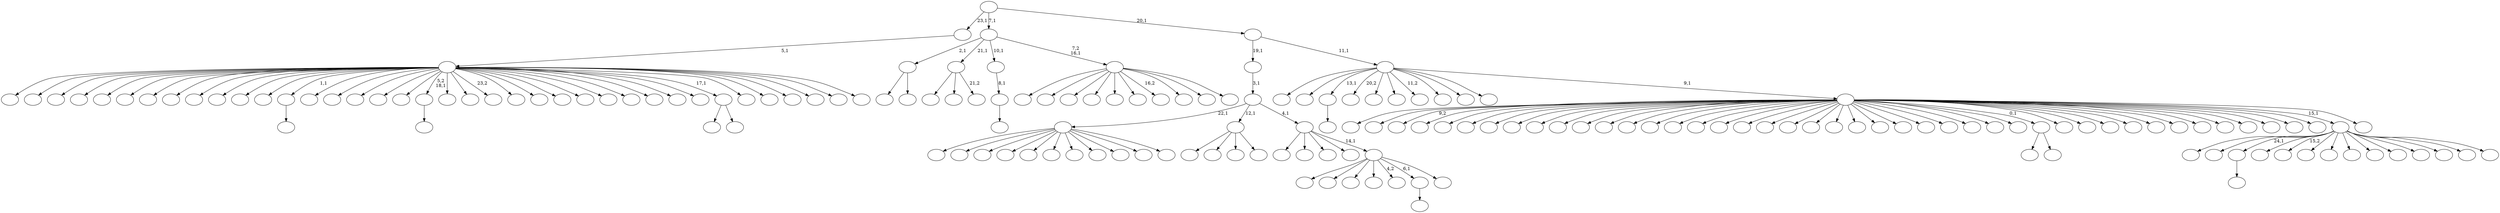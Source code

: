 digraph T {
	175 [label=""]
	174 [label=""]
	173 [label=""]
	172 [label=""]
	171 [label=""]
	170 [label=""]
	169 [label=""]
	168 [label=""]
	167 [label=""]
	166 [label=""]
	165 [label=""]
	164 [label=""]
	163 [label=""]
	162 [label=""]
	161 [label=""]
	160 [label=""]
	159 [label=""]
	158 [label=""]
	157 [label=""]
	156 [label=""]
	155 [label=""]
	154 [label=""]
	153 [label=""]
	152 [label=""]
	151 [label=""]
	150 [label=""]
	149 [label=""]
	148 [label=""]
	147 [label=""]
	146 [label=""]
	145 [label=""]
	144 [label=""]
	143 [label=""]
	142 [label=""]
	141 [label=""]
	140 [label=""]
	139 [label=""]
	138 [label=""]
	137 [label=""]
	136 [label=""]
	135 [label=""]
	134 [label=""]
	133 [label=""]
	132 [label=""]
	131 [label=""]
	130 [label=""]
	129 [label=""]
	128 [label=""]
	127 [label=""]
	126 [label=""]
	125 [label=""]
	124 [label=""]
	123 [label=""]
	122 [label=""]
	121 [label=""]
	120 [label=""]
	119 [label=""]
	118 [label=""]
	117 [label=""]
	116 [label=""]
	115 [label=""]
	114 [label=""]
	113 [label=""]
	112 [label=""]
	111 [label=""]
	110 [label=""]
	109 [label=""]
	108 [label=""]
	107 [label=""]
	106 [label=""]
	105 [label=""]
	104 [label=""]
	103 [label=""]
	102 [label=""]
	101 [label=""]
	100 [label=""]
	99 [label=""]
	98 [label=""]
	97 [label=""]
	96 [label=""]
	95 [label=""]
	94 [label=""]
	93 [label=""]
	92 [label=""]
	91 [label=""]
	90 [label=""]
	89 [label=""]
	88 [label=""]
	87 [label=""]
	86 [label=""]
	85 [label=""]
	84 [label=""]
	83 [label=""]
	82 [label=""]
	81 [label=""]
	80 [label=""]
	79 [label=""]
	78 [label=""]
	77 [label=""]
	76 [label=""]
	75 [label=""]
	74 [label=""]
	73 [label=""]
	72 [label=""]
	71 [label=""]
	70 [label=""]
	69 [label=""]
	68 [label=""]
	67 [label=""]
	66 [label=""]
	65 [label=""]
	64 [label=""]
	63 [label=""]
	62 [label=""]
	61 [label=""]
	60 [label=""]
	59 [label=""]
	58 [label=""]
	57 [label=""]
	56 [label=""]
	55 [label=""]
	54 [label=""]
	53 [label=""]
	52 [label=""]
	51 [label=""]
	50 [label=""]
	49 [label=""]
	48 [label=""]
	47 [label=""]
	46 [label=""]
	45 [label=""]
	44 [label=""]
	43 [label=""]
	42 [label=""]
	41 [label=""]
	40 [label=""]
	39 [label=""]
	38 [label=""]
	37 [label=""]
	36 [label=""]
	35 [label=""]
	34 [label=""]
	33 [label=""]
	32 [label=""]
	31 [label=""]
	30 [label=""]
	29 [label=""]
	28 [label=""]
	27 [label=""]
	26 [label=""]
	25 [label=""]
	24 [label=""]
	23 [label=""]
	22 [label=""]
	21 [label=""]
	20 [label=""]
	19 [label=""]
	18 [label=""]
	17 [label=""]
	16 [label=""]
	15 [label=""]
	14 [label=""]
	13 [label=""]
	12 [label=""]
	11 [label=""]
	10 [label=""]
	9 [label=""]
	8 [label=""]
	7 [label=""]
	6 [label=""]
	5 [label=""]
	4 [label=""]
	3 [label=""]
	2 [label=""]
	1 [label=""]
	0 [label=""]
	159 -> 160 [label=""]
	129 -> 130 [label=""]
	112 -> 113 [label=""]
	91 -> 92 [label=""]
	68 -> 71 [label=""]
	68 -> 69 [label=""]
	57 -> 58 [label=""]
	44 -> 84 [label=""]
	44 -> 45 [label=""]
	39 -> 172 [label=""]
	39 -> 171 [label=""]
	39 -> 158 [label=""]
	39 -> 153 [label=""]
	39 -> 147 [label=""]
	39 -> 141 [label=""]
	39 -> 114 [label=""]
	39 -> 95 [label=""]
	39 -> 88 [label=""]
	39 -> 56 [label=""]
	39 -> 40 [label=""]
	35 -> 78 [label=""]
	35 -> 36 [label=""]
	32 -> 138 [label=""]
	32 -> 123 [label=""]
	32 -> 110 [label=""]
	32 -> 33 [label=""]
	28 -> 63 [label=""]
	28 -> 31 [label=""]
	28 -> 29 [label="21,2"]
	24 -> 25 [label=""]
	23 -> 24 [label="8,1"]
	20 -> 136 [label=""]
	20 -> 102 [label=""]
	20 -> 98 [label=""]
	20 -> 67 [label=""]
	20 -> 65 [label="4,2"]
	20 -> 57 [label="6,1"]
	20 -> 21 [label=""]
	19 -> 163 [label=""]
	19 -> 134 [label=""]
	19 -> 77 [label=""]
	19 -> 34 [label=""]
	19 -> 20 [label="14,1"]
	18 -> 39 [label="22,1"]
	18 -> 32 [label="12,1"]
	18 -> 19 [label="4,1"]
	17 -> 18 [label="3,1"]
	15 -> 174 [label=""]
	15 -> 166 [label=""]
	15 -> 159 [label="24,1"]
	15 -> 155 [label=""]
	15 -> 142 [label="15,2"]
	15 -> 131 [label=""]
	15 -> 128 [label=""]
	15 -> 127 [label=""]
	15 -> 94 [label=""]
	15 -> 76 [label=""]
	15 -> 70 [label=""]
	15 -> 55 [label=""]
	15 -> 47 [label=""]
	15 -> 16 [label=""]
	9 -> 170 [label=""]
	9 -> 167 [label=""]
	9 -> 165 [label=""]
	9 -> 164 [label=""]
	9 -> 161 [label=""]
	9 -> 149 [label=""]
	9 -> 148 [label=""]
	9 -> 144 [label=""]
	9 -> 140 [label=""]
	9 -> 132 [label=""]
	9 -> 124 [label=""]
	9 -> 120 [label=""]
	9 -> 112 [label="1,1"]
	9 -> 109 [label=""]
	9 -> 103 [label=""]
	9 -> 101 [label=""]
	9 -> 99 [label=""]
	9 -> 96 [label=""]
	9 -> 91 [label="5,2\n18,1"]
	9 -> 89 [label=""]
	9 -> 85 [label=""]
	9 -> 82 [label="23,2"]
	9 -> 81 [label=""]
	9 -> 79 [label=""]
	9 -> 75 [label=""]
	9 -> 74 [label=""]
	9 -> 73 [label=""]
	9 -> 52 [label=""]
	9 -> 46 [label=""]
	9 -> 38 [label=""]
	9 -> 37 [label=""]
	9 -> 35 [label="17,1"]
	9 -> 30 [label=""]
	9 -> 14 [label=""]
	9 -> 13 [label=""]
	9 -> 12 [label=""]
	9 -> 11 [label=""]
	9 -> 10 [label=""]
	8 -> 9 [label="5,1"]
	6 -> 175 [label=""]
	6 -> 157 [label=""]
	6 -> 117 [label=""]
	6 -> 104 [label=""]
	6 -> 87 [label=""]
	6 -> 60 [label=""]
	6 -> 43 [label="16,2"]
	6 -> 27 [label=""]
	6 -> 22 [label=""]
	6 -> 7 [label=""]
	5 -> 44 [label="2,1"]
	5 -> 28 [label="21,1"]
	5 -> 23 [label="10,1"]
	5 -> 6 [label="7,2\n16,1"]
	3 -> 173 [label=""]
	3 -> 169 [label=""]
	3 -> 168 [label="9,2"]
	3 -> 162 [label=""]
	3 -> 156 [label=""]
	3 -> 152 [label=""]
	3 -> 151 [label=""]
	3 -> 150 [label=""]
	3 -> 146 [label=""]
	3 -> 145 [label=""]
	3 -> 143 [label=""]
	3 -> 137 [label=""]
	3 -> 135 [label=""]
	3 -> 133 [label=""]
	3 -> 126 [label=""]
	3 -> 125 [label=""]
	3 -> 119 [label=""]
	3 -> 116 [label=""]
	3 -> 115 [label=""]
	3 -> 111 [label=""]
	3 -> 108 [label=""]
	3 -> 107 [label=""]
	3 -> 106 [label=""]
	3 -> 100 [label=""]
	3 -> 97 [label=""]
	3 -> 93 [label=""]
	3 -> 90 [label=""]
	3 -> 86 [label=""]
	3 -> 83 [label=""]
	3 -> 80 [label=""]
	3 -> 68 [label="0,1"]
	3 -> 66 [label=""]
	3 -> 64 [label=""]
	3 -> 61 [label=""]
	3 -> 59 [label=""]
	3 -> 54 [label=""]
	3 -> 53 [label=""]
	3 -> 51 [label=""]
	3 -> 50 [label=""]
	3 -> 49 [label=""]
	3 -> 48 [label=""]
	3 -> 41 [label=""]
	3 -> 26 [label=""]
	3 -> 15 [label="15,1"]
	3 -> 4 [label=""]
	2 -> 154 [label=""]
	2 -> 139 [label=""]
	2 -> 129 [label="13,1"]
	2 -> 122 [label="20,2"]
	2 -> 121 [label=""]
	2 -> 118 [label=""]
	2 -> 105 [label="11,2"]
	2 -> 72 [label=""]
	2 -> 62 [label=""]
	2 -> 42 [label=""]
	2 -> 3 [label="9,1"]
	1 -> 17 [label="19,1"]
	1 -> 2 [label="11,1"]
	0 -> 8 [label="23,1"]
	0 -> 5 [label="7,1"]
	0 -> 1 [label="20,1"]
}
